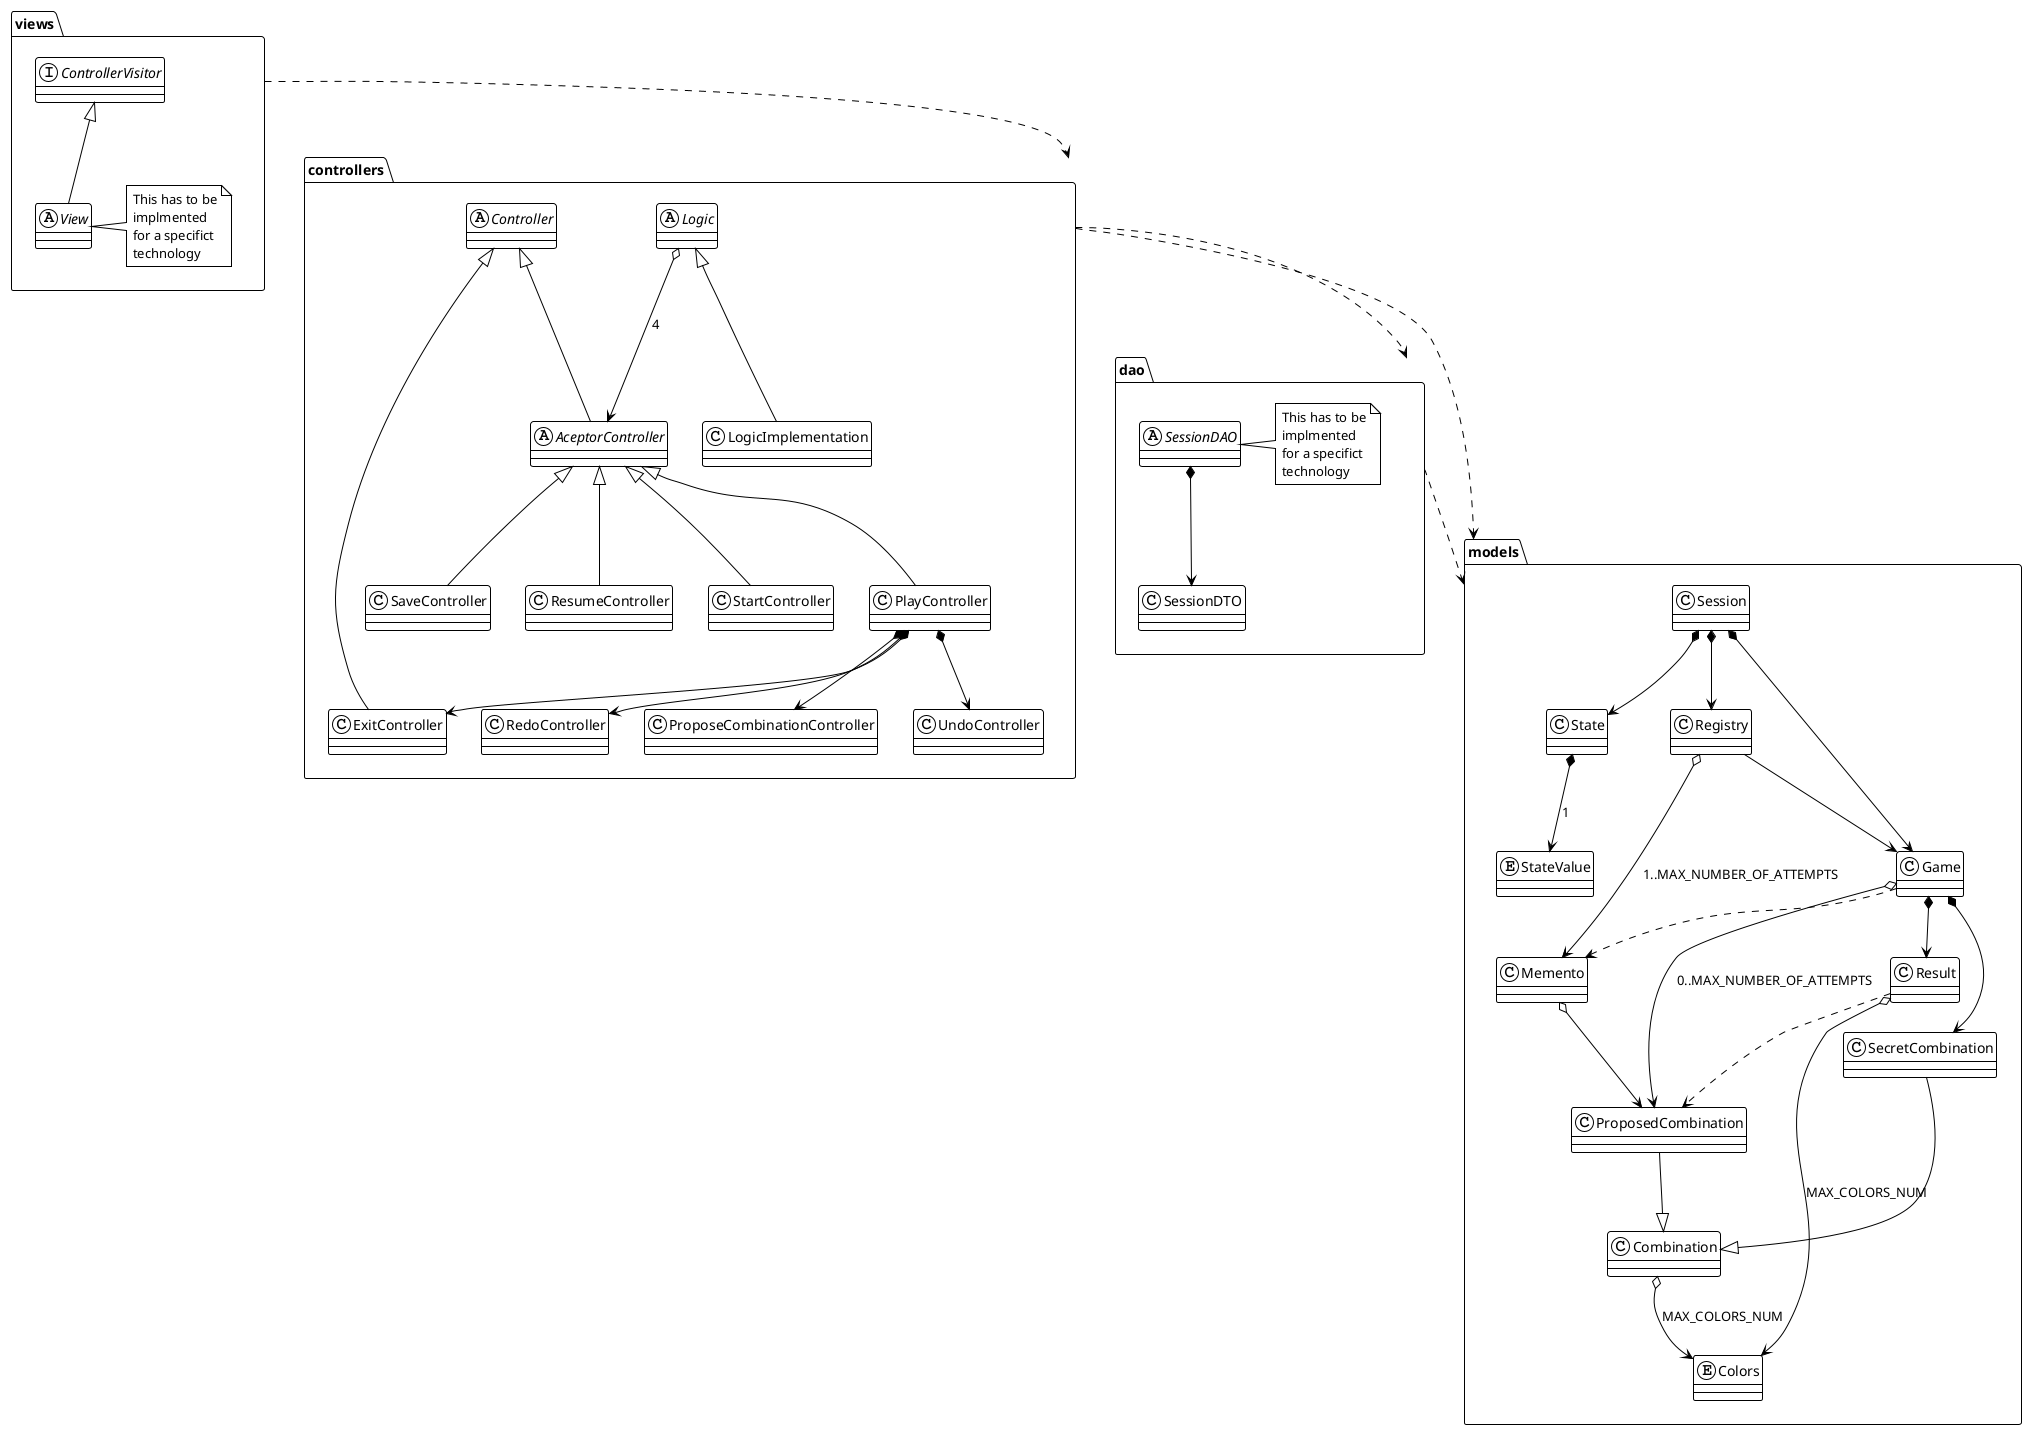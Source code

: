 @startuml colaboration-propose-combination-core
!theme plain
top to bottom direction

package views{
    interface ControllerVisitor
    abstract View
    View -up-|> ControllerVisitor
    note right of View :This has to be\nimplmented\nfor a specifict\ntechnology
}


views..>controllers

package controllers {
    abstract Controller
    abstract AceptorController
    abstract Logic
    class LogicImplementation
    class StartController
    class PlayController
    class ProposeCombinationController
    class UndoController
    class RedoController
    class SaveController
    class ExitController
    class ResumeController
}

AceptorController -up-|> Controller
ExitController -up-|> Controller
LogicImplementation -up-|> Logic
PlayController -up-|> AceptorController
StartController -up-|> AceptorController
SaveController -up-|> AceptorController
ResumeController -up-|> AceptorController

Logic o--> AceptorController :4
PlayController *-down-> ProposeCombinationController
PlayController *-down-> UndoController
PlayController *-down-> RedoController
PlayController *-down-> ExitController

controllers .down.> models

package models{
    class Session
    class State
    Enum StateValue
    class Game
    class Registry
    class Memento
    class Result
    class Combination
    class ProposedCombination
    class SecretCombination
    Enum Colors
}

Session *--> Game
Session *-down-> State
Session *-down-> Registry
State *-down-> StateValue :1
Registry o--> Memento :1..MAX_NUMBER_OF_ATTEMPTS
Registry --> Game
Memento o--> ProposedCombination
Game ..> Memento
Game *--> Result
Game *--> SecretCombination
Game o--> ProposedCombination :0..MAX_NUMBER_OF_ATTEMPTS
SecretCombination -down-|> Combination
ProposedCombination -down-|> Combination
Combination o-down-> Colors :MAX_COLORS_NUM
Result o--> Colors :MAX_COLORS_NUM
Result ..> ProposedCombination

dao ..> models
controllers .down.> dao

package dao{
    class SessionDTO
    abstract SessionDAO
    SessionDAO *--> SessionDTO
    note right of SessionDAO :This has to be\nimplmented\nfor a specifict\ntechnology
}

@enduml